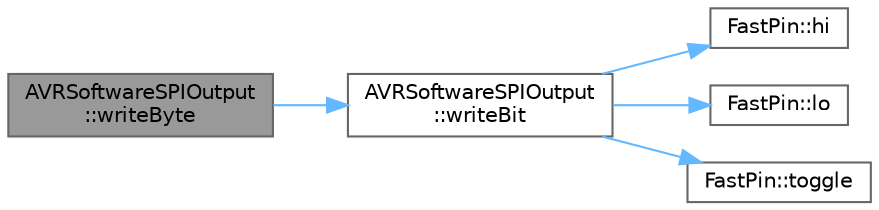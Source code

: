 digraph "AVRSoftwareSPIOutput::writeByte"
{
 // LATEX_PDF_SIZE
  bgcolor="transparent";
  edge [fontname=Helvetica,fontsize=10,labelfontname=Helvetica,labelfontsize=10];
  node [fontname=Helvetica,fontsize=10,shape=box,height=0.2,width=0.4];
  rankdir="LR";
  Node1 [id="Node000001",label="AVRSoftwareSPIOutput\l::writeByte",height=0.2,width=0.4,color="gray40", fillcolor="grey60", style="filled", fontcolor="black",tooltip="writeByte() implementation with the data register passed in and prebaked values for data hi w/clock h..."];
  Node1 -> Node2 [id="edge1_Node000001_Node000002",color="steelblue1",style="solid",tooltip=" "];
  Node2 [id="Node000002",label="AVRSoftwareSPIOutput\l::writeBit",height=0.2,width=0.4,color="grey40", fillcolor="white", style="filled",URL="$dc/d57/class_a_v_r_software_s_p_i_output.html#ad13d8cd559302413e8c885aab5ad7497",tooltip="Write the BIT'th bit out via SPI, setting the data pin then strobing the clock."];
  Node2 -> Node3 [id="edge2_Node000002_Node000003",color="steelblue1",style="solid",tooltip=" "];
  Node3 [id="Node000003",label="FastPin::hi",height=0.2,width=0.4,color="grey40", fillcolor="white", style="filled",URL="$db/d3b/class_fast_pin.html#add52474362013eb37903fc832e2abdc2",tooltip="Set the pin state to HIGH"];
  Node2 -> Node4 [id="edge3_Node000002_Node000004",color="steelblue1",style="solid",tooltip=" "];
  Node4 [id="Node000004",label="FastPin::lo",height=0.2,width=0.4,color="grey40", fillcolor="white", style="filled",URL="$db/d3b/class_fast_pin.html#aa7420ec06218b5201f7f54cf6f4bfb86",tooltip="Set the pin state to LOW"];
  Node2 -> Node5 [id="edge4_Node000002_Node000005",color="steelblue1",style="solid",tooltip=" "];
  Node5 [id="Node000005",label="FastPin::toggle",height=0.2,width=0.4,color="grey40", fillcolor="white", style="filled",URL="$db/d3b/class_fast_pin.html#a25b537b13a05155051cc663b4877f79f",tooltip="Toggle the pin."];
}
